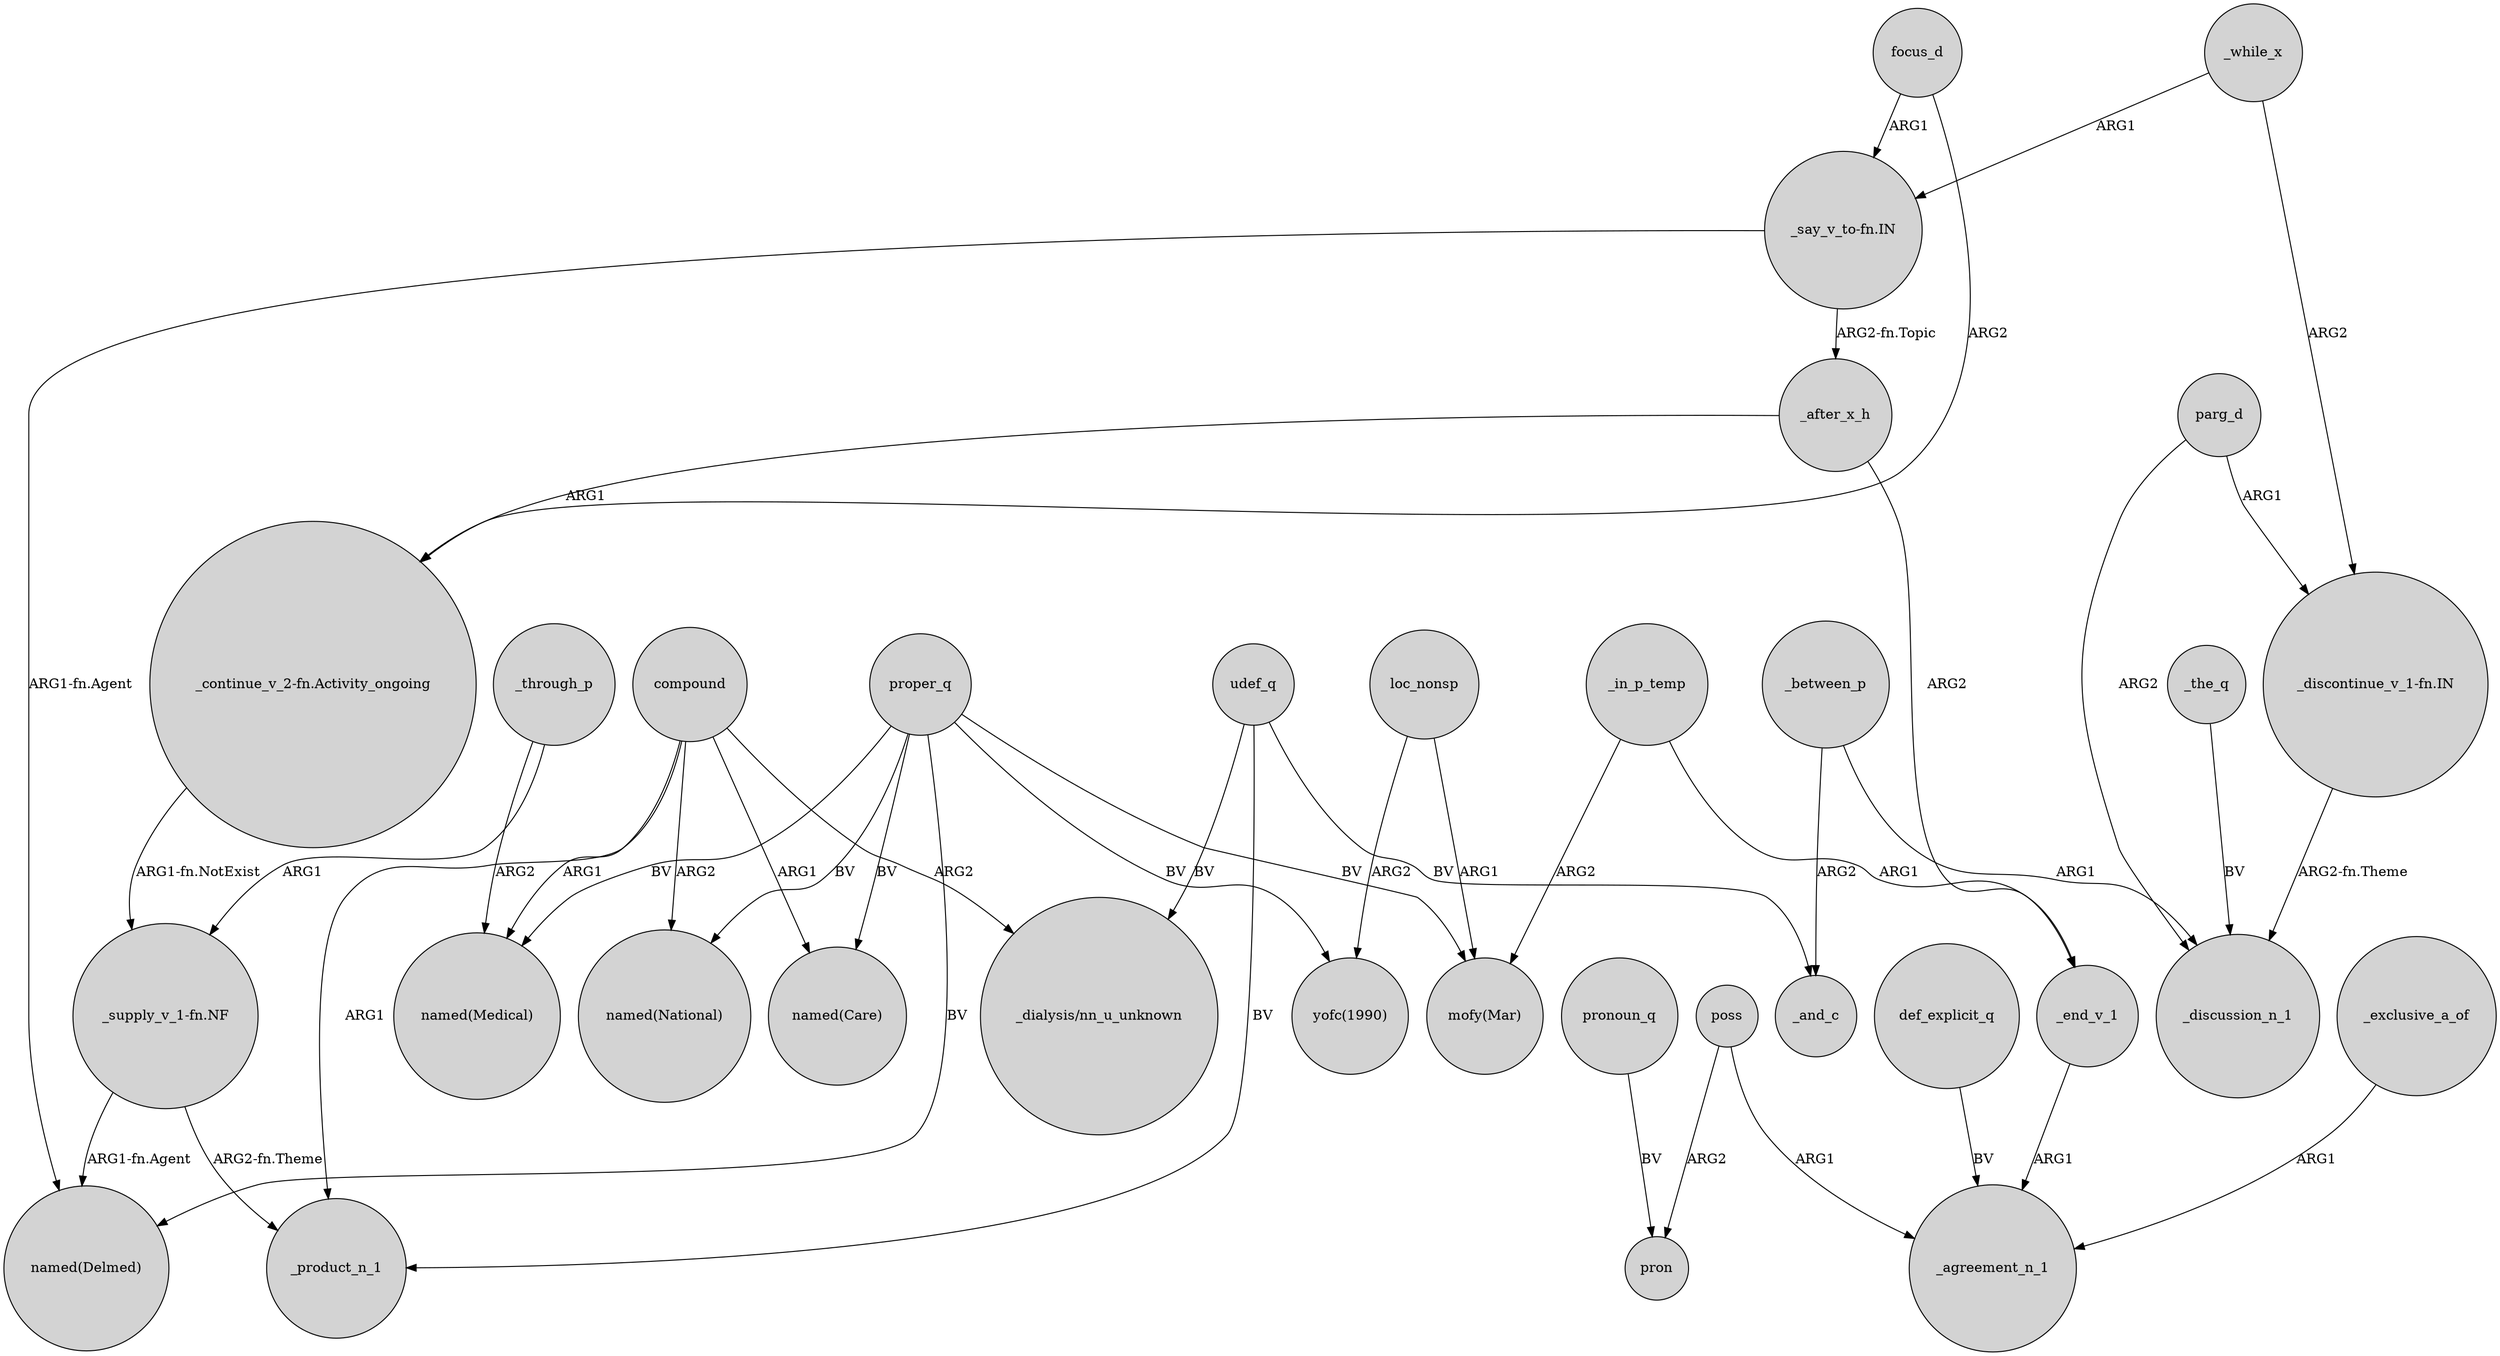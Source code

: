 digraph {
	node [shape=circle style=filled]
	focus_d -> "_continue_v_2-fn.Activity_ongoing" [label=ARG2]
	compound -> _product_n_1 [label=ARG1]
	_while_x -> "_discontinue_v_1-fn.IN" [label=ARG2]
	_in_p_temp -> _end_v_1 [label=ARG1]
	proper_q -> "named(Care)" [label=BV]
	compound -> "named(Medical)" [label=ARG1]
	poss -> pron [label=ARG2]
	"_say_v_to-fn.IN" -> "named(Delmed)" [label="ARG1-fn.Agent"]
	loc_nonsp -> "mofy(Mar)" [label=ARG1]
	_between_p -> _discussion_n_1 [label=ARG1]
	_in_p_temp -> "mofy(Mar)" [label=ARG2]
	_the_q -> _discussion_n_1 [label=BV]
	_after_x_h -> _end_v_1 [label=ARG2]
	proper_q -> "yofc(1990)" [label=BV]
	poss -> _agreement_n_1 [label=ARG1]
	"_continue_v_2-fn.Activity_ongoing" -> "_supply_v_1-fn.NF" [label="ARG1-fn.NotExist"]
	proper_q -> "named(Delmed)" [label=BV]
	_through_p -> "_supply_v_1-fn.NF" [label=ARG1]
	_end_v_1 -> _agreement_n_1 [label=ARG1]
	loc_nonsp -> "yofc(1990)" [label=ARG2]
	compound -> "named(National)" [label=ARG2]
	"_supply_v_1-fn.NF" -> _product_n_1 [label="ARG2-fn.Theme"]
	pronoun_q -> pron [label=BV]
	def_explicit_q -> _agreement_n_1 [label=BV]
	parg_d -> _discussion_n_1 [label=ARG2]
	compound -> "named(Care)" [label=ARG1]
	_through_p -> "named(Medical)" [label=ARG2]
	_between_p -> _and_c [label=ARG2]
	_after_x_h -> "_continue_v_2-fn.Activity_ongoing" [label=ARG1]
	_exclusive_a_of -> _agreement_n_1 [label=ARG1]
	udef_q -> "_dialysis/nn_u_unknown" [label=BV]
	compound -> "_dialysis/nn_u_unknown" [label=ARG2]
	"_say_v_to-fn.IN" -> _after_x_h [label="ARG2-fn.Topic"]
	"_discontinue_v_1-fn.IN" -> _discussion_n_1 [label="ARG2-fn.Theme"]
	proper_q -> "mofy(Mar)" [label=BV]
	proper_q -> "named(Medical)" [label=BV]
	_while_x -> "_say_v_to-fn.IN" [label=ARG1]
	udef_q -> _product_n_1 [label=BV]
	proper_q -> "named(National)" [label=BV]
	udef_q -> _and_c [label=BV]
	"_supply_v_1-fn.NF" -> "named(Delmed)" [label="ARG1-fn.Agent"]
	parg_d -> "_discontinue_v_1-fn.IN" [label=ARG1]
	focus_d -> "_say_v_to-fn.IN" [label=ARG1]
}

